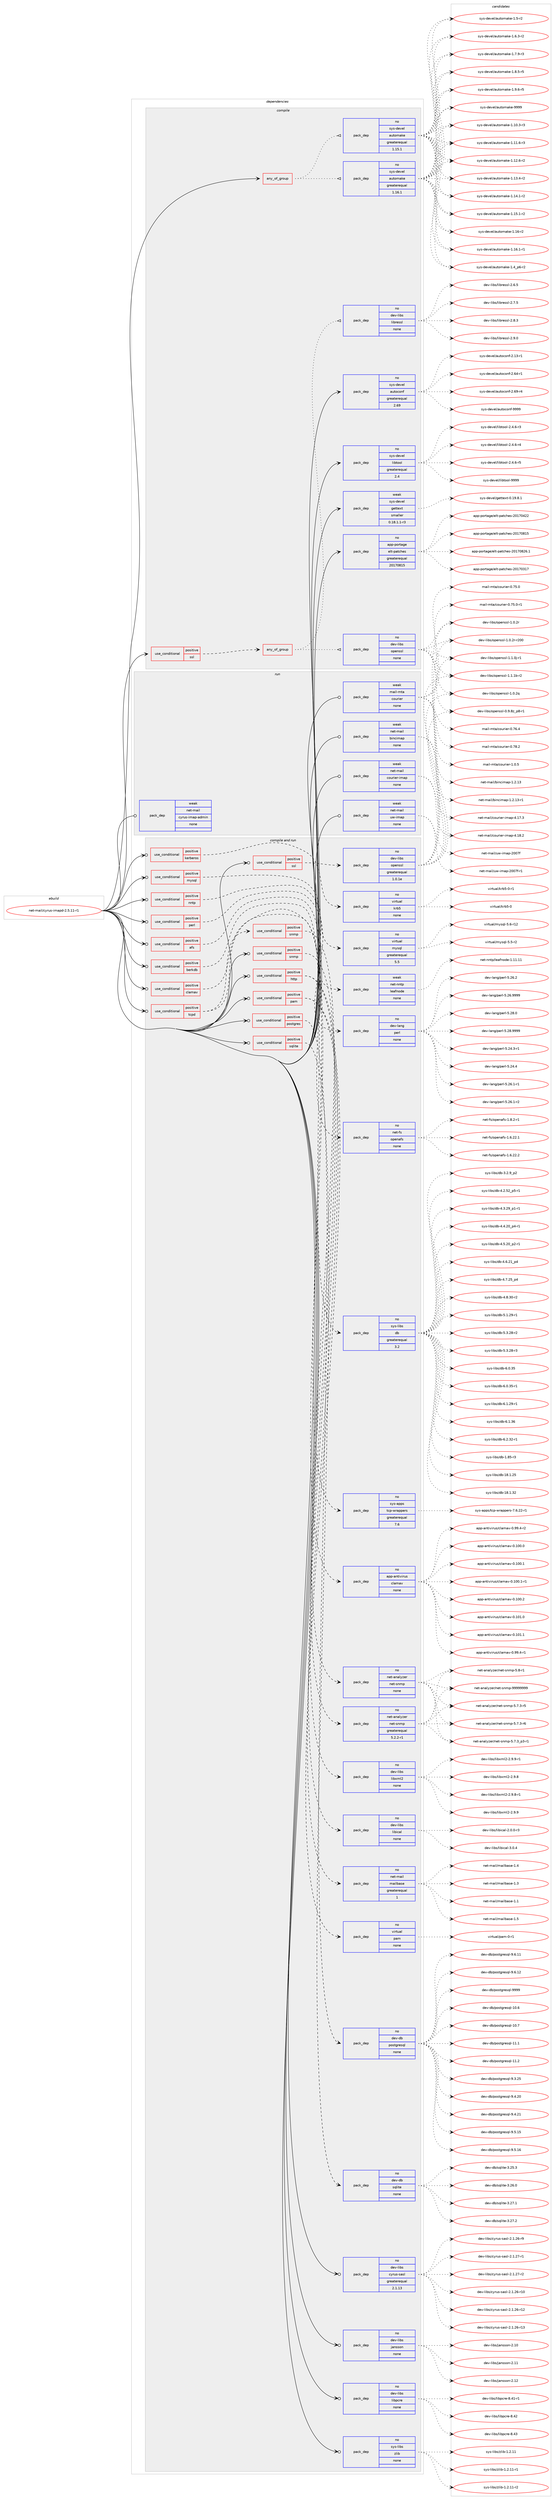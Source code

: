 digraph prolog {

# *************
# Graph options
# *************

newrank=true;
concentrate=true;
compound=true;
graph [rankdir=LR,fontname=Helvetica,fontsize=10,ranksep=1.5];#, ranksep=2.5, nodesep=0.2];
edge  [arrowhead=vee];
node  [fontname=Helvetica,fontsize=10];

# **********
# The ebuild
# **********

subgraph cluster_leftcol {
color=gray;
rank=same;
label=<<i>ebuild</i>>;
id [label="net-mail/cyrus-imapd-2.5.11-r1", color=red, width=4, href="../net-mail/cyrus-imapd-2.5.11-r1.svg"];
}

# ****************
# The dependencies
# ****************

subgraph cluster_midcol {
color=gray;
label=<<i>dependencies</i>>;
subgraph cluster_compile {
fillcolor="#eeeeee";
style=filled;
label=<<i>compile</i>>;
subgraph any26242 {
dependency1663073 [label=<<TABLE BORDER="0" CELLBORDER="1" CELLSPACING="0" CELLPADDING="4"><TR><TD CELLPADDING="10">any_of_group</TD></TR></TABLE>>, shape=none, color=red];subgraph pack1188985 {
dependency1663074 [label=<<TABLE BORDER="0" CELLBORDER="1" CELLSPACING="0" CELLPADDING="4" WIDTH="220"><TR><TD ROWSPAN="6" CELLPADDING="30">pack_dep</TD></TR><TR><TD WIDTH="110">no</TD></TR><TR><TD>sys-devel</TD></TR><TR><TD>automake</TD></TR><TR><TD>greaterequal</TD></TR><TR><TD>1.16.1</TD></TR></TABLE>>, shape=none, color=blue];
}
dependency1663073:e -> dependency1663074:w [weight=20,style="dotted",arrowhead="oinv"];
subgraph pack1188986 {
dependency1663075 [label=<<TABLE BORDER="0" CELLBORDER="1" CELLSPACING="0" CELLPADDING="4" WIDTH="220"><TR><TD ROWSPAN="6" CELLPADDING="30">pack_dep</TD></TR><TR><TD WIDTH="110">no</TD></TR><TR><TD>sys-devel</TD></TR><TR><TD>automake</TD></TR><TR><TD>greaterequal</TD></TR><TR><TD>1.15.1</TD></TR></TABLE>>, shape=none, color=blue];
}
dependency1663073:e -> dependency1663075:w [weight=20,style="dotted",arrowhead="oinv"];
}
id:e -> dependency1663073:w [weight=20,style="solid",arrowhead="vee"];
subgraph cond447058 {
dependency1663076 [label=<<TABLE BORDER="0" CELLBORDER="1" CELLSPACING="0" CELLPADDING="4"><TR><TD ROWSPAN="3" CELLPADDING="10">use_conditional</TD></TR><TR><TD>positive</TD></TR><TR><TD>ssl</TD></TR></TABLE>>, shape=none, color=red];
subgraph any26243 {
dependency1663077 [label=<<TABLE BORDER="0" CELLBORDER="1" CELLSPACING="0" CELLPADDING="4"><TR><TD CELLPADDING="10">any_of_group</TD></TR></TABLE>>, shape=none, color=red];subgraph pack1188987 {
dependency1663078 [label=<<TABLE BORDER="0" CELLBORDER="1" CELLSPACING="0" CELLPADDING="4" WIDTH="220"><TR><TD ROWSPAN="6" CELLPADDING="30">pack_dep</TD></TR><TR><TD WIDTH="110">no</TD></TR><TR><TD>dev-libs</TD></TR><TR><TD>openssl</TD></TR><TR><TD>none</TD></TR><TR><TD></TD></TR></TABLE>>, shape=none, color=blue];
}
dependency1663077:e -> dependency1663078:w [weight=20,style="dotted",arrowhead="oinv"];
subgraph pack1188988 {
dependency1663079 [label=<<TABLE BORDER="0" CELLBORDER="1" CELLSPACING="0" CELLPADDING="4" WIDTH="220"><TR><TD ROWSPAN="6" CELLPADDING="30">pack_dep</TD></TR><TR><TD WIDTH="110">no</TD></TR><TR><TD>dev-libs</TD></TR><TR><TD>libressl</TD></TR><TR><TD>none</TD></TR><TR><TD></TD></TR></TABLE>>, shape=none, color=blue];
}
dependency1663077:e -> dependency1663079:w [weight=20,style="dotted",arrowhead="oinv"];
}
dependency1663076:e -> dependency1663077:w [weight=20,style="dashed",arrowhead="vee"];
}
id:e -> dependency1663076:w [weight=20,style="solid",arrowhead="vee"];
subgraph pack1188989 {
dependency1663080 [label=<<TABLE BORDER="0" CELLBORDER="1" CELLSPACING="0" CELLPADDING="4" WIDTH="220"><TR><TD ROWSPAN="6" CELLPADDING="30">pack_dep</TD></TR><TR><TD WIDTH="110">no</TD></TR><TR><TD>app-portage</TD></TR><TR><TD>elt-patches</TD></TR><TR><TD>greaterequal</TD></TR><TR><TD>20170815</TD></TR></TABLE>>, shape=none, color=blue];
}
id:e -> dependency1663080:w [weight=20,style="solid",arrowhead="vee"];
subgraph pack1188990 {
dependency1663081 [label=<<TABLE BORDER="0" CELLBORDER="1" CELLSPACING="0" CELLPADDING="4" WIDTH="220"><TR><TD ROWSPAN="6" CELLPADDING="30">pack_dep</TD></TR><TR><TD WIDTH="110">no</TD></TR><TR><TD>sys-devel</TD></TR><TR><TD>autoconf</TD></TR><TR><TD>greaterequal</TD></TR><TR><TD>2.69</TD></TR></TABLE>>, shape=none, color=blue];
}
id:e -> dependency1663081:w [weight=20,style="solid",arrowhead="vee"];
subgraph pack1188991 {
dependency1663082 [label=<<TABLE BORDER="0" CELLBORDER="1" CELLSPACING="0" CELLPADDING="4" WIDTH="220"><TR><TD ROWSPAN="6" CELLPADDING="30">pack_dep</TD></TR><TR><TD WIDTH="110">no</TD></TR><TR><TD>sys-devel</TD></TR><TR><TD>libtool</TD></TR><TR><TD>greaterequal</TD></TR><TR><TD>2.4</TD></TR></TABLE>>, shape=none, color=blue];
}
id:e -> dependency1663082:w [weight=20,style="solid",arrowhead="vee"];
subgraph pack1188992 {
dependency1663083 [label=<<TABLE BORDER="0" CELLBORDER="1" CELLSPACING="0" CELLPADDING="4" WIDTH="220"><TR><TD ROWSPAN="6" CELLPADDING="30">pack_dep</TD></TR><TR><TD WIDTH="110">weak</TD></TR><TR><TD>sys-devel</TD></TR><TR><TD>gettext</TD></TR><TR><TD>smaller</TD></TR><TR><TD>0.18.1.1-r3</TD></TR></TABLE>>, shape=none, color=blue];
}
id:e -> dependency1663083:w [weight=20,style="solid",arrowhead="vee"];
}
subgraph cluster_compileandrun {
fillcolor="#eeeeee";
style=filled;
label=<<i>compile and run</i>>;
subgraph cond447059 {
dependency1663084 [label=<<TABLE BORDER="0" CELLBORDER="1" CELLSPACING="0" CELLPADDING="4"><TR><TD ROWSPAN="3" CELLPADDING="10">use_conditional</TD></TR><TR><TD>positive</TD></TR><TR><TD>afs</TD></TR></TABLE>>, shape=none, color=red];
subgraph pack1188993 {
dependency1663085 [label=<<TABLE BORDER="0" CELLBORDER="1" CELLSPACING="0" CELLPADDING="4" WIDTH="220"><TR><TD ROWSPAN="6" CELLPADDING="30">pack_dep</TD></TR><TR><TD WIDTH="110">no</TD></TR><TR><TD>net-fs</TD></TR><TR><TD>openafs</TD></TR><TR><TD>none</TD></TR><TR><TD></TD></TR></TABLE>>, shape=none, color=blue];
}
dependency1663084:e -> dependency1663085:w [weight=20,style="dashed",arrowhead="vee"];
}
id:e -> dependency1663084:w [weight=20,style="solid",arrowhead="odotvee"];
subgraph cond447060 {
dependency1663086 [label=<<TABLE BORDER="0" CELLBORDER="1" CELLSPACING="0" CELLPADDING="4"><TR><TD ROWSPAN="3" CELLPADDING="10">use_conditional</TD></TR><TR><TD>positive</TD></TR><TR><TD>berkdb</TD></TR></TABLE>>, shape=none, color=red];
subgraph pack1188994 {
dependency1663087 [label=<<TABLE BORDER="0" CELLBORDER="1" CELLSPACING="0" CELLPADDING="4" WIDTH="220"><TR><TD ROWSPAN="6" CELLPADDING="30">pack_dep</TD></TR><TR><TD WIDTH="110">no</TD></TR><TR><TD>sys-libs</TD></TR><TR><TD>db</TD></TR><TR><TD>greaterequal</TD></TR><TR><TD>3.2</TD></TR></TABLE>>, shape=none, color=blue];
}
dependency1663086:e -> dependency1663087:w [weight=20,style="dashed",arrowhead="vee"];
}
id:e -> dependency1663086:w [weight=20,style="solid",arrowhead="odotvee"];
subgraph cond447061 {
dependency1663088 [label=<<TABLE BORDER="0" CELLBORDER="1" CELLSPACING="0" CELLPADDING="4"><TR><TD ROWSPAN="3" CELLPADDING="10">use_conditional</TD></TR><TR><TD>positive</TD></TR><TR><TD>clamav</TD></TR></TABLE>>, shape=none, color=red];
subgraph pack1188995 {
dependency1663089 [label=<<TABLE BORDER="0" CELLBORDER="1" CELLSPACING="0" CELLPADDING="4" WIDTH="220"><TR><TD ROWSPAN="6" CELLPADDING="30">pack_dep</TD></TR><TR><TD WIDTH="110">no</TD></TR><TR><TD>app-antivirus</TD></TR><TR><TD>clamav</TD></TR><TR><TD>none</TD></TR><TR><TD></TD></TR></TABLE>>, shape=none, color=blue];
}
dependency1663088:e -> dependency1663089:w [weight=20,style="dashed",arrowhead="vee"];
}
id:e -> dependency1663088:w [weight=20,style="solid",arrowhead="odotvee"];
subgraph cond447062 {
dependency1663090 [label=<<TABLE BORDER="0" CELLBORDER="1" CELLSPACING="0" CELLPADDING="4"><TR><TD ROWSPAN="3" CELLPADDING="10">use_conditional</TD></TR><TR><TD>positive</TD></TR><TR><TD>http</TD></TR></TABLE>>, shape=none, color=red];
subgraph pack1188996 {
dependency1663091 [label=<<TABLE BORDER="0" CELLBORDER="1" CELLSPACING="0" CELLPADDING="4" WIDTH="220"><TR><TD ROWSPAN="6" CELLPADDING="30">pack_dep</TD></TR><TR><TD WIDTH="110">no</TD></TR><TR><TD>dev-libs</TD></TR><TR><TD>libxml2</TD></TR><TR><TD>none</TD></TR><TR><TD></TD></TR></TABLE>>, shape=none, color=blue];
}
dependency1663090:e -> dependency1663091:w [weight=20,style="dashed",arrowhead="vee"];
subgraph pack1188997 {
dependency1663092 [label=<<TABLE BORDER="0" CELLBORDER="1" CELLSPACING="0" CELLPADDING="4" WIDTH="220"><TR><TD ROWSPAN="6" CELLPADDING="30">pack_dep</TD></TR><TR><TD WIDTH="110">no</TD></TR><TR><TD>dev-libs</TD></TR><TR><TD>libical</TD></TR><TR><TD>none</TD></TR><TR><TD></TD></TR></TABLE>>, shape=none, color=blue];
}
dependency1663090:e -> dependency1663092:w [weight=20,style="dashed",arrowhead="vee"];
}
id:e -> dependency1663090:w [weight=20,style="solid",arrowhead="odotvee"];
subgraph cond447063 {
dependency1663093 [label=<<TABLE BORDER="0" CELLBORDER="1" CELLSPACING="0" CELLPADDING="4"><TR><TD ROWSPAN="3" CELLPADDING="10">use_conditional</TD></TR><TR><TD>positive</TD></TR><TR><TD>kerberos</TD></TR></TABLE>>, shape=none, color=red];
subgraph pack1188998 {
dependency1663094 [label=<<TABLE BORDER="0" CELLBORDER="1" CELLSPACING="0" CELLPADDING="4" WIDTH="220"><TR><TD ROWSPAN="6" CELLPADDING="30">pack_dep</TD></TR><TR><TD WIDTH="110">no</TD></TR><TR><TD>virtual</TD></TR><TR><TD>krb5</TD></TR><TR><TD>none</TD></TR><TR><TD></TD></TR></TABLE>>, shape=none, color=blue];
}
dependency1663093:e -> dependency1663094:w [weight=20,style="dashed",arrowhead="vee"];
}
id:e -> dependency1663093:w [weight=20,style="solid",arrowhead="odotvee"];
subgraph cond447064 {
dependency1663095 [label=<<TABLE BORDER="0" CELLBORDER="1" CELLSPACING="0" CELLPADDING="4"><TR><TD ROWSPAN="3" CELLPADDING="10">use_conditional</TD></TR><TR><TD>positive</TD></TR><TR><TD>mysql</TD></TR></TABLE>>, shape=none, color=red];
subgraph pack1188999 {
dependency1663096 [label=<<TABLE BORDER="0" CELLBORDER="1" CELLSPACING="0" CELLPADDING="4" WIDTH="220"><TR><TD ROWSPAN="6" CELLPADDING="30">pack_dep</TD></TR><TR><TD WIDTH="110">no</TD></TR><TR><TD>virtual</TD></TR><TR><TD>mysql</TD></TR><TR><TD>greaterequal</TD></TR><TR><TD>5.5</TD></TR></TABLE>>, shape=none, color=blue];
}
dependency1663095:e -> dependency1663096:w [weight=20,style="dashed",arrowhead="vee"];
}
id:e -> dependency1663095:w [weight=20,style="solid",arrowhead="odotvee"];
subgraph cond447065 {
dependency1663097 [label=<<TABLE BORDER="0" CELLBORDER="1" CELLSPACING="0" CELLPADDING="4"><TR><TD ROWSPAN="3" CELLPADDING="10">use_conditional</TD></TR><TR><TD>positive</TD></TR><TR><TD>nntp</TD></TR></TABLE>>, shape=none, color=red];
subgraph pack1189000 {
dependency1663098 [label=<<TABLE BORDER="0" CELLBORDER="1" CELLSPACING="0" CELLPADDING="4" WIDTH="220"><TR><TD ROWSPAN="6" CELLPADDING="30">pack_dep</TD></TR><TR><TD WIDTH="110">weak</TD></TR><TR><TD>net-nntp</TD></TR><TR><TD>leafnode</TD></TR><TR><TD>none</TD></TR><TR><TD></TD></TR></TABLE>>, shape=none, color=blue];
}
dependency1663097:e -> dependency1663098:w [weight=20,style="dashed",arrowhead="vee"];
}
id:e -> dependency1663097:w [weight=20,style="solid",arrowhead="odotvee"];
subgraph cond447066 {
dependency1663099 [label=<<TABLE BORDER="0" CELLBORDER="1" CELLSPACING="0" CELLPADDING="4"><TR><TD ROWSPAN="3" CELLPADDING="10">use_conditional</TD></TR><TR><TD>positive</TD></TR><TR><TD>pam</TD></TR></TABLE>>, shape=none, color=red];
subgraph pack1189001 {
dependency1663100 [label=<<TABLE BORDER="0" CELLBORDER="1" CELLSPACING="0" CELLPADDING="4" WIDTH="220"><TR><TD ROWSPAN="6" CELLPADDING="30">pack_dep</TD></TR><TR><TD WIDTH="110">no</TD></TR><TR><TD>virtual</TD></TR><TR><TD>pam</TD></TR><TR><TD>none</TD></TR><TR><TD></TD></TR></TABLE>>, shape=none, color=blue];
}
dependency1663099:e -> dependency1663100:w [weight=20,style="dashed",arrowhead="vee"];
subgraph pack1189002 {
dependency1663101 [label=<<TABLE BORDER="0" CELLBORDER="1" CELLSPACING="0" CELLPADDING="4" WIDTH="220"><TR><TD ROWSPAN="6" CELLPADDING="30">pack_dep</TD></TR><TR><TD WIDTH="110">no</TD></TR><TR><TD>net-mail</TD></TR><TR><TD>mailbase</TD></TR><TR><TD>greaterequal</TD></TR><TR><TD>1</TD></TR></TABLE>>, shape=none, color=blue];
}
dependency1663099:e -> dependency1663101:w [weight=20,style="dashed",arrowhead="vee"];
}
id:e -> dependency1663099:w [weight=20,style="solid",arrowhead="odotvee"];
subgraph cond447067 {
dependency1663102 [label=<<TABLE BORDER="0" CELLBORDER="1" CELLSPACING="0" CELLPADDING="4"><TR><TD ROWSPAN="3" CELLPADDING="10">use_conditional</TD></TR><TR><TD>positive</TD></TR><TR><TD>perl</TD></TR></TABLE>>, shape=none, color=red];
subgraph pack1189003 {
dependency1663103 [label=<<TABLE BORDER="0" CELLBORDER="1" CELLSPACING="0" CELLPADDING="4" WIDTH="220"><TR><TD ROWSPAN="6" CELLPADDING="30">pack_dep</TD></TR><TR><TD WIDTH="110">no</TD></TR><TR><TD>dev-lang</TD></TR><TR><TD>perl</TD></TR><TR><TD>none</TD></TR><TR><TD></TD></TR></TABLE>>, shape=none, color=blue];
}
dependency1663102:e -> dependency1663103:w [weight=20,style="dashed",arrowhead="vee"];
}
id:e -> dependency1663102:w [weight=20,style="solid",arrowhead="odotvee"];
subgraph cond447068 {
dependency1663104 [label=<<TABLE BORDER="0" CELLBORDER="1" CELLSPACING="0" CELLPADDING="4"><TR><TD ROWSPAN="3" CELLPADDING="10">use_conditional</TD></TR><TR><TD>positive</TD></TR><TR><TD>postgres</TD></TR></TABLE>>, shape=none, color=red];
subgraph pack1189004 {
dependency1663105 [label=<<TABLE BORDER="0" CELLBORDER="1" CELLSPACING="0" CELLPADDING="4" WIDTH="220"><TR><TD ROWSPAN="6" CELLPADDING="30">pack_dep</TD></TR><TR><TD WIDTH="110">no</TD></TR><TR><TD>dev-db</TD></TR><TR><TD>postgresql</TD></TR><TR><TD>none</TD></TR><TR><TD></TD></TR></TABLE>>, shape=none, color=blue];
}
dependency1663104:e -> dependency1663105:w [weight=20,style="dashed",arrowhead="vee"];
}
id:e -> dependency1663104:w [weight=20,style="solid",arrowhead="odotvee"];
subgraph cond447069 {
dependency1663106 [label=<<TABLE BORDER="0" CELLBORDER="1" CELLSPACING="0" CELLPADDING="4"><TR><TD ROWSPAN="3" CELLPADDING="10">use_conditional</TD></TR><TR><TD>positive</TD></TR><TR><TD>snmp</TD></TR></TABLE>>, shape=none, color=red];
subgraph pack1189005 {
dependency1663107 [label=<<TABLE BORDER="0" CELLBORDER="1" CELLSPACING="0" CELLPADDING="4" WIDTH="220"><TR><TD ROWSPAN="6" CELLPADDING="30">pack_dep</TD></TR><TR><TD WIDTH="110">no</TD></TR><TR><TD>net-analyzer</TD></TR><TR><TD>net-snmp</TD></TR><TR><TD>greaterequal</TD></TR><TR><TD>5.2.2-r1</TD></TR></TABLE>>, shape=none, color=blue];
}
dependency1663106:e -> dependency1663107:w [weight=20,style="dashed",arrowhead="vee"];
}
id:e -> dependency1663106:w [weight=20,style="solid",arrowhead="odotvee"];
subgraph cond447070 {
dependency1663108 [label=<<TABLE BORDER="0" CELLBORDER="1" CELLSPACING="0" CELLPADDING="4"><TR><TD ROWSPAN="3" CELLPADDING="10">use_conditional</TD></TR><TR><TD>positive</TD></TR><TR><TD>sqlite</TD></TR></TABLE>>, shape=none, color=red];
subgraph pack1189006 {
dependency1663109 [label=<<TABLE BORDER="0" CELLBORDER="1" CELLSPACING="0" CELLPADDING="4" WIDTH="220"><TR><TD ROWSPAN="6" CELLPADDING="30">pack_dep</TD></TR><TR><TD WIDTH="110">no</TD></TR><TR><TD>dev-db</TD></TR><TR><TD>sqlite</TD></TR><TR><TD>none</TD></TR><TR><TD></TD></TR></TABLE>>, shape=none, color=blue];
}
dependency1663108:e -> dependency1663109:w [weight=20,style="dashed",arrowhead="vee"];
}
id:e -> dependency1663108:w [weight=20,style="solid",arrowhead="odotvee"];
subgraph cond447071 {
dependency1663110 [label=<<TABLE BORDER="0" CELLBORDER="1" CELLSPACING="0" CELLPADDING="4"><TR><TD ROWSPAN="3" CELLPADDING="10">use_conditional</TD></TR><TR><TD>positive</TD></TR><TR><TD>ssl</TD></TR></TABLE>>, shape=none, color=red];
subgraph pack1189007 {
dependency1663111 [label=<<TABLE BORDER="0" CELLBORDER="1" CELLSPACING="0" CELLPADDING="4" WIDTH="220"><TR><TD ROWSPAN="6" CELLPADDING="30">pack_dep</TD></TR><TR><TD WIDTH="110">no</TD></TR><TR><TD>dev-libs</TD></TR><TR><TD>openssl</TD></TR><TR><TD>greaterequal</TD></TR><TR><TD>1.0.1e</TD></TR></TABLE>>, shape=none, color=blue];
}
dependency1663110:e -> dependency1663111:w [weight=20,style="dashed",arrowhead="vee"];
}
id:e -> dependency1663110:w [weight=20,style="solid",arrowhead="odotvee"];
subgraph cond447072 {
dependency1663112 [label=<<TABLE BORDER="0" CELLBORDER="1" CELLSPACING="0" CELLPADDING="4"><TR><TD ROWSPAN="3" CELLPADDING="10">use_conditional</TD></TR><TR><TD>positive</TD></TR><TR><TD>tcpd</TD></TR></TABLE>>, shape=none, color=red];
subgraph pack1189008 {
dependency1663113 [label=<<TABLE BORDER="0" CELLBORDER="1" CELLSPACING="0" CELLPADDING="4" WIDTH="220"><TR><TD ROWSPAN="6" CELLPADDING="30">pack_dep</TD></TR><TR><TD WIDTH="110">no</TD></TR><TR><TD>sys-apps</TD></TR><TR><TD>tcp-wrappers</TD></TR><TR><TD>greaterequal</TD></TR><TR><TD>7.6</TD></TR></TABLE>>, shape=none, color=blue];
}
dependency1663112:e -> dependency1663113:w [weight=20,style="dashed",arrowhead="vee"];
subgraph cond447073 {
dependency1663114 [label=<<TABLE BORDER="0" CELLBORDER="1" CELLSPACING="0" CELLPADDING="4"><TR><TD ROWSPAN="3" CELLPADDING="10">use_conditional</TD></TR><TR><TD>positive</TD></TR><TR><TD>snmp</TD></TR></TABLE>>, shape=none, color=red];
subgraph pack1189009 {
dependency1663115 [label=<<TABLE BORDER="0" CELLBORDER="1" CELLSPACING="0" CELLPADDING="4" WIDTH="220"><TR><TD ROWSPAN="6" CELLPADDING="30">pack_dep</TD></TR><TR><TD WIDTH="110">no</TD></TR><TR><TD>net-analyzer</TD></TR><TR><TD>net-snmp</TD></TR><TR><TD>none</TD></TR><TR><TD></TD></TR></TABLE>>, shape=none, color=blue];
}
dependency1663114:e -> dependency1663115:w [weight=20,style="dashed",arrowhead="vee"];
}
dependency1663112:e -> dependency1663114:w [weight=20,style="dashed",arrowhead="vee"];
}
id:e -> dependency1663112:w [weight=20,style="solid",arrowhead="odotvee"];
subgraph pack1189010 {
dependency1663116 [label=<<TABLE BORDER="0" CELLBORDER="1" CELLSPACING="0" CELLPADDING="4" WIDTH="220"><TR><TD ROWSPAN="6" CELLPADDING="30">pack_dep</TD></TR><TR><TD WIDTH="110">no</TD></TR><TR><TD>dev-libs</TD></TR><TR><TD>cyrus-sasl</TD></TR><TR><TD>greaterequal</TD></TR><TR><TD>2.1.13</TD></TR></TABLE>>, shape=none, color=blue];
}
id:e -> dependency1663116:w [weight=20,style="solid",arrowhead="odotvee"];
subgraph pack1189011 {
dependency1663117 [label=<<TABLE BORDER="0" CELLBORDER="1" CELLSPACING="0" CELLPADDING="4" WIDTH="220"><TR><TD ROWSPAN="6" CELLPADDING="30">pack_dep</TD></TR><TR><TD WIDTH="110">no</TD></TR><TR><TD>dev-libs</TD></TR><TR><TD>jansson</TD></TR><TR><TD>none</TD></TR><TR><TD></TD></TR></TABLE>>, shape=none, color=blue];
}
id:e -> dependency1663117:w [weight=20,style="solid",arrowhead="odotvee"];
subgraph pack1189012 {
dependency1663118 [label=<<TABLE BORDER="0" CELLBORDER="1" CELLSPACING="0" CELLPADDING="4" WIDTH="220"><TR><TD ROWSPAN="6" CELLPADDING="30">pack_dep</TD></TR><TR><TD WIDTH="110">no</TD></TR><TR><TD>dev-libs</TD></TR><TR><TD>libpcre</TD></TR><TR><TD>none</TD></TR><TR><TD></TD></TR></TABLE>>, shape=none, color=blue];
}
id:e -> dependency1663118:w [weight=20,style="solid",arrowhead="odotvee"];
subgraph pack1189013 {
dependency1663119 [label=<<TABLE BORDER="0" CELLBORDER="1" CELLSPACING="0" CELLPADDING="4" WIDTH="220"><TR><TD ROWSPAN="6" CELLPADDING="30">pack_dep</TD></TR><TR><TD WIDTH="110">no</TD></TR><TR><TD>sys-libs</TD></TR><TR><TD>zlib</TD></TR><TR><TD>none</TD></TR><TR><TD></TD></TR></TABLE>>, shape=none, color=blue];
}
id:e -> dependency1663119:w [weight=20,style="solid",arrowhead="odotvee"];
}
subgraph cluster_run {
fillcolor="#eeeeee";
style=filled;
label=<<i>run</i>>;
subgraph pack1189014 {
dependency1663120 [label=<<TABLE BORDER="0" CELLBORDER="1" CELLSPACING="0" CELLPADDING="4" WIDTH="220"><TR><TD ROWSPAN="6" CELLPADDING="30">pack_dep</TD></TR><TR><TD WIDTH="110">weak</TD></TR><TR><TD>mail-mta</TD></TR><TR><TD>courier</TD></TR><TR><TD>none</TD></TR><TR><TD></TD></TR></TABLE>>, shape=none, color=blue];
}
id:e -> dependency1663120:w [weight=20,style="solid",arrowhead="odot"];
subgraph pack1189015 {
dependency1663121 [label=<<TABLE BORDER="0" CELLBORDER="1" CELLSPACING="0" CELLPADDING="4" WIDTH="220"><TR><TD ROWSPAN="6" CELLPADDING="30">pack_dep</TD></TR><TR><TD WIDTH="110">weak</TD></TR><TR><TD>net-mail</TD></TR><TR><TD>bincimap</TD></TR><TR><TD>none</TD></TR><TR><TD></TD></TR></TABLE>>, shape=none, color=blue];
}
id:e -> dependency1663121:w [weight=20,style="solid",arrowhead="odot"];
subgraph pack1189016 {
dependency1663122 [label=<<TABLE BORDER="0" CELLBORDER="1" CELLSPACING="0" CELLPADDING="4" WIDTH="220"><TR><TD ROWSPAN="6" CELLPADDING="30">pack_dep</TD></TR><TR><TD WIDTH="110">weak</TD></TR><TR><TD>net-mail</TD></TR><TR><TD>courier-imap</TD></TR><TR><TD>none</TD></TR><TR><TD></TD></TR></TABLE>>, shape=none, color=blue];
}
id:e -> dependency1663122:w [weight=20,style="solid",arrowhead="odot"];
subgraph pack1189017 {
dependency1663123 [label=<<TABLE BORDER="0" CELLBORDER="1" CELLSPACING="0" CELLPADDING="4" WIDTH="220"><TR><TD ROWSPAN="6" CELLPADDING="30">pack_dep</TD></TR><TR><TD WIDTH="110">weak</TD></TR><TR><TD>net-mail</TD></TR><TR><TD>cyrus-imap-admin</TD></TR><TR><TD>none</TD></TR><TR><TD></TD></TR></TABLE>>, shape=none, color=blue];
}
id:e -> dependency1663123:w [weight=20,style="solid",arrowhead="odot"];
subgraph pack1189018 {
dependency1663124 [label=<<TABLE BORDER="0" CELLBORDER="1" CELLSPACING="0" CELLPADDING="4" WIDTH="220"><TR><TD ROWSPAN="6" CELLPADDING="30">pack_dep</TD></TR><TR><TD WIDTH="110">weak</TD></TR><TR><TD>net-mail</TD></TR><TR><TD>uw-imap</TD></TR><TR><TD>none</TD></TR><TR><TD></TD></TR></TABLE>>, shape=none, color=blue];
}
id:e -> dependency1663124:w [weight=20,style="solid",arrowhead="odot"];
}
}

# **************
# The candidates
# **************

subgraph cluster_choices {
rank=same;
color=gray;
label=<<i>candidates</i>>;

subgraph choice1188985 {
color=black;
nodesep=1;
choice11512111545100101118101108479711711611110997107101454946494846514511451 [label="sys-devel/automake-1.10.3-r3", color=red, width=4,href="../sys-devel/automake-1.10.3-r3.svg"];
choice11512111545100101118101108479711711611110997107101454946494946544511451 [label="sys-devel/automake-1.11.6-r3", color=red, width=4,href="../sys-devel/automake-1.11.6-r3.svg"];
choice11512111545100101118101108479711711611110997107101454946495046544511450 [label="sys-devel/automake-1.12.6-r2", color=red, width=4,href="../sys-devel/automake-1.12.6-r2.svg"];
choice11512111545100101118101108479711711611110997107101454946495146524511450 [label="sys-devel/automake-1.13.4-r2", color=red, width=4,href="../sys-devel/automake-1.13.4-r2.svg"];
choice11512111545100101118101108479711711611110997107101454946495246494511450 [label="sys-devel/automake-1.14.1-r2", color=red, width=4,href="../sys-devel/automake-1.14.1-r2.svg"];
choice11512111545100101118101108479711711611110997107101454946495346494511450 [label="sys-devel/automake-1.15.1-r2", color=red, width=4,href="../sys-devel/automake-1.15.1-r2.svg"];
choice1151211154510010111810110847971171161111099710710145494649544511450 [label="sys-devel/automake-1.16-r2", color=red, width=4,href="../sys-devel/automake-1.16-r2.svg"];
choice11512111545100101118101108479711711611110997107101454946495446494511449 [label="sys-devel/automake-1.16.1-r1", color=red, width=4,href="../sys-devel/automake-1.16.1-r1.svg"];
choice115121115451001011181011084797117116111109971071014549465295112544511450 [label="sys-devel/automake-1.4_p6-r2", color=red, width=4,href="../sys-devel/automake-1.4_p6-r2.svg"];
choice11512111545100101118101108479711711611110997107101454946534511450 [label="sys-devel/automake-1.5-r2", color=red, width=4,href="../sys-devel/automake-1.5-r2.svg"];
choice115121115451001011181011084797117116111109971071014549465446514511450 [label="sys-devel/automake-1.6.3-r2", color=red, width=4,href="../sys-devel/automake-1.6.3-r2.svg"];
choice115121115451001011181011084797117116111109971071014549465546574511451 [label="sys-devel/automake-1.7.9-r3", color=red, width=4,href="../sys-devel/automake-1.7.9-r3.svg"];
choice115121115451001011181011084797117116111109971071014549465646534511453 [label="sys-devel/automake-1.8.5-r5", color=red, width=4,href="../sys-devel/automake-1.8.5-r5.svg"];
choice115121115451001011181011084797117116111109971071014549465746544511453 [label="sys-devel/automake-1.9.6-r5", color=red, width=4,href="../sys-devel/automake-1.9.6-r5.svg"];
choice115121115451001011181011084797117116111109971071014557575757 [label="sys-devel/automake-9999", color=red, width=4,href="../sys-devel/automake-9999.svg"];
dependency1663074:e -> choice11512111545100101118101108479711711611110997107101454946494846514511451:w [style=dotted,weight="100"];
dependency1663074:e -> choice11512111545100101118101108479711711611110997107101454946494946544511451:w [style=dotted,weight="100"];
dependency1663074:e -> choice11512111545100101118101108479711711611110997107101454946495046544511450:w [style=dotted,weight="100"];
dependency1663074:e -> choice11512111545100101118101108479711711611110997107101454946495146524511450:w [style=dotted,weight="100"];
dependency1663074:e -> choice11512111545100101118101108479711711611110997107101454946495246494511450:w [style=dotted,weight="100"];
dependency1663074:e -> choice11512111545100101118101108479711711611110997107101454946495346494511450:w [style=dotted,weight="100"];
dependency1663074:e -> choice1151211154510010111810110847971171161111099710710145494649544511450:w [style=dotted,weight="100"];
dependency1663074:e -> choice11512111545100101118101108479711711611110997107101454946495446494511449:w [style=dotted,weight="100"];
dependency1663074:e -> choice115121115451001011181011084797117116111109971071014549465295112544511450:w [style=dotted,weight="100"];
dependency1663074:e -> choice11512111545100101118101108479711711611110997107101454946534511450:w [style=dotted,weight="100"];
dependency1663074:e -> choice115121115451001011181011084797117116111109971071014549465446514511450:w [style=dotted,weight="100"];
dependency1663074:e -> choice115121115451001011181011084797117116111109971071014549465546574511451:w [style=dotted,weight="100"];
dependency1663074:e -> choice115121115451001011181011084797117116111109971071014549465646534511453:w [style=dotted,weight="100"];
dependency1663074:e -> choice115121115451001011181011084797117116111109971071014549465746544511453:w [style=dotted,weight="100"];
dependency1663074:e -> choice115121115451001011181011084797117116111109971071014557575757:w [style=dotted,weight="100"];
}
subgraph choice1188986 {
color=black;
nodesep=1;
choice11512111545100101118101108479711711611110997107101454946494846514511451 [label="sys-devel/automake-1.10.3-r3", color=red, width=4,href="../sys-devel/automake-1.10.3-r3.svg"];
choice11512111545100101118101108479711711611110997107101454946494946544511451 [label="sys-devel/automake-1.11.6-r3", color=red, width=4,href="../sys-devel/automake-1.11.6-r3.svg"];
choice11512111545100101118101108479711711611110997107101454946495046544511450 [label="sys-devel/automake-1.12.6-r2", color=red, width=4,href="../sys-devel/automake-1.12.6-r2.svg"];
choice11512111545100101118101108479711711611110997107101454946495146524511450 [label="sys-devel/automake-1.13.4-r2", color=red, width=4,href="../sys-devel/automake-1.13.4-r2.svg"];
choice11512111545100101118101108479711711611110997107101454946495246494511450 [label="sys-devel/automake-1.14.1-r2", color=red, width=4,href="../sys-devel/automake-1.14.1-r2.svg"];
choice11512111545100101118101108479711711611110997107101454946495346494511450 [label="sys-devel/automake-1.15.1-r2", color=red, width=4,href="../sys-devel/automake-1.15.1-r2.svg"];
choice1151211154510010111810110847971171161111099710710145494649544511450 [label="sys-devel/automake-1.16-r2", color=red, width=4,href="../sys-devel/automake-1.16-r2.svg"];
choice11512111545100101118101108479711711611110997107101454946495446494511449 [label="sys-devel/automake-1.16.1-r1", color=red, width=4,href="../sys-devel/automake-1.16.1-r1.svg"];
choice115121115451001011181011084797117116111109971071014549465295112544511450 [label="sys-devel/automake-1.4_p6-r2", color=red, width=4,href="../sys-devel/automake-1.4_p6-r2.svg"];
choice11512111545100101118101108479711711611110997107101454946534511450 [label="sys-devel/automake-1.5-r2", color=red, width=4,href="../sys-devel/automake-1.5-r2.svg"];
choice115121115451001011181011084797117116111109971071014549465446514511450 [label="sys-devel/automake-1.6.3-r2", color=red, width=4,href="../sys-devel/automake-1.6.3-r2.svg"];
choice115121115451001011181011084797117116111109971071014549465546574511451 [label="sys-devel/automake-1.7.9-r3", color=red, width=4,href="../sys-devel/automake-1.7.9-r3.svg"];
choice115121115451001011181011084797117116111109971071014549465646534511453 [label="sys-devel/automake-1.8.5-r5", color=red, width=4,href="../sys-devel/automake-1.8.5-r5.svg"];
choice115121115451001011181011084797117116111109971071014549465746544511453 [label="sys-devel/automake-1.9.6-r5", color=red, width=4,href="../sys-devel/automake-1.9.6-r5.svg"];
choice115121115451001011181011084797117116111109971071014557575757 [label="sys-devel/automake-9999", color=red, width=4,href="../sys-devel/automake-9999.svg"];
dependency1663075:e -> choice11512111545100101118101108479711711611110997107101454946494846514511451:w [style=dotted,weight="100"];
dependency1663075:e -> choice11512111545100101118101108479711711611110997107101454946494946544511451:w [style=dotted,weight="100"];
dependency1663075:e -> choice11512111545100101118101108479711711611110997107101454946495046544511450:w [style=dotted,weight="100"];
dependency1663075:e -> choice11512111545100101118101108479711711611110997107101454946495146524511450:w [style=dotted,weight="100"];
dependency1663075:e -> choice11512111545100101118101108479711711611110997107101454946495246494511450:w [style=dotted,weight="100"];
dependency1663075:e -> choice11512111545100101118101108479711711611110997107101454946495346494511450:w [style=dotted,weight="100"];
dependency1663075:e -> choice1151211154510010111810110847971171161111099710710145494649544511450:w [style=dotted,weight="100"];
dependency1663075:e -> choice11512111545100101118101108479711711611110997107101454946495446494511449:w [style=dotted,weight="100"];
dependency1663075:e -> choice115121115451001011181011084797117116111109971071014549465295112544511450:w [style=dotted,weight="100"];
dependency1663075:e -> choice11512111545100101118101108479711711611110997107101454946534511450:w [style=dotted,weight="100"];
dependency1663075:e -> choice115121115451001011181011084797117116111109971071014549465446514511450:w [style=dotted,weight="100"];
dependency1663075:e -> choice115121115451001011181011084797117116111109971071014549465546574511451:w [style=dotted,weight="100"];
dependency1663075:e -> choice115121115451001011181011084797117116111109971071014549465646534511453:w [style=dotted,weight="100"];
dependency1663075:e -> choice115121115451001011181011084797117116111109971071014549465746544511453:w [style=dotted,weight="100"];
dependency1663075:e -> choice115121115451001011181011084797117116111109971071014557575757:w [style=dotted,weight="100"];
}
subgraph choice1188987 {
color=black;
nodesep=1;
choice10010111845108105981154711111210111011511510845484657465612295112564511449 [label="dev-libs/openssl-0.9.8z_p8-r1", color=red, width=4,href="../dev-libs/openssl-0.9.8z_p8-r1.svg"];
choice100101118451081059811547111112101110115115108454946484650113 [label="dev-libs/openssl-1.0.2q", color=red, width=4,href="../dev-libs/openssl-1.0.2q.svg"];
choice100101118451081059811547111112101110115115108454946484650114 [label="dev-libs/openssl-1.0.2r", color=red, width=4,href="../dev-libs/openssl-1.0.2r.svg"];
choice10010111845108105981154711111210111011511510845494648465011445114504848 [label="dev-libs/openssl-1.0.2r-r200", color=red, width=4,href="../dev-libs/openssl-1.0.2r-r200.svg"];
choice1001011184510810598115471111121011101151151084549464946481064511449 [label="dev-libs/openssl-1.1.0j-r1", color=red, width=4,href="../dev-libs/openssl-1.1.0j-r1.svg"];
choice100101118451081059811547111112101110115115108454946494649984511450 [label="dev-libs/openssl-1.1.1b-r2", color=red, width=4,href="../dev-libs/openssl-1.1.1b-r2.svg"];
dependency1663078:e -> choice10010111845108105981154711111210111011511510845484657465612295112564511449:w [style=dotted,weight="100"];
dependency1663078:e -> choice100101118451081059811547111112101110115115108454946484650113:w [style=dotted,weight="100"];
dependency1663078:e -> choice100101118451081059811547111112101110115115108454946484650114:w [style=dotted,weight="100"];
dependency1663078:e -> choice10010111845108105981154711111210111011511510845494648465011445114504848:w [style=dotted,weight="100"];
dependency1663078:e -> choice1001011184510810598115471111121011101151151084549464946481064511449:w [style=dotted,weight="100"];
dependency1663078:e -> choice100101118451081059811547111112101110115115108454946494649984511450:w [style=dotted,weight="100"];
}
subgraph choice1188988 {
color=black;
nodesep=1;
choice10010111845108105981154710810598114101115115108455046544653 [label="dev-libs/libressl-2.6.5", color=red, width=4,href="../dev-libs/libressl-2.6.5.svg"];
choice10010111845108105981154710810598114101115115108455046554653 [label="dev-libs/libressl-2.7.5", color=red, width=4,href="../dev-libs/libressl-2.7.5.svg"];
choice10010111845108105981154710810598114101115115108455046564651 [label="dev-libs/libressl-2.8.3", color=red, width=4,href="../dev-libs/libressl-2.8.3.svg"];
choice10010111845108105981154710810598114101115115108455046574648 [label="dev-libs/libressl-2.9.0", color=red, width=4,href="../dev-libs/libressl-2.9.0.svg"];
dependency1663079:e -> choice10010111845108105981154710810598114101115115108455046544653:w [style=dotted,weight="100"];
dependency1663079:e -> choice10010111845108105981154710810598114101115115108455046554653:w [style=dotted,weight="100"];
dependency1663079:e -> choice10010111845108105981154710810598114101115115108455046564651:w [style=dotted,weight="100"];
dependency1663079:e -> choice10010111845108105981154710810598114101115115108455046574648:w [style=dotted,weight="100"];
}
subgraph choice1188989 {
color=black;
nodesep=1;
choice97112112451121111141169710310147101108116451129711699104101115455048495548514955 [label="app-portage/elt-patches-20170317", color=red, width=4,href="../app-portage/elt-patches-20170317.svg"];
choice97112112451121111141169710310147101108116451129711699104101115455048495548525050 [label="app-portage/elt-patches-20170422", color=red, width=4,href="../app-portage/elt-patches-20170422.svg"];
choice97112112451121111141169710310147101108116451129711699104101115455048495548564953 [label="app-portage/elt-patches-20170815", color=red, width=4,href="../app-portage/elt-patches-20170815.svg"];
choice971121124511211111411697103101471011081164511297116991041011154550484955485650544649 [label="app-portage/elt-patches-20170826.1", color=red, width=4,href="../app-portage/elt-patches-20170826.1.svg"];
dependency1663080:e -> choice97112112451121111141169710310147101108116451129711699104101115455048495548514955:w [style=dotted,weight="100"];
dependency1663080:e -> choice97112112451121111141169710310147101108116451129711699104101115455048495548525050:w [style=dotted,weight="100"];
dependency1663080:e -> choice97112112451121111141169710310147101108116451129711699104101115455048495548564953:w [style=dotted,weight="100"];
dependency1663080:e -> choice971121124511211111411697103101471011081164511297116991041011154550484955485650544649:w [style=dotted,weight="100"];
}
subgraph choice1188990 {
color=black;
nodesep=1;
choice1151211154510010111810110847971171161119911111010245504649514511449 [label="sys-devel/autoconf-2.13-r1", color=red, width=4,href="../sys-devel/autoconf-2.13-r1.svg"];
choice1151211154510010111810110847971171161119911111010245504654524511449 [label="sys-devel/autoconf-2.64-r1", color=red, width=4,href="../sys-devel/autoconf-2.64-r1.svg"];
choice1151211154510010111810110847971171161119911111010245504654574511452 [label="sys-devel/autoconf-2.69-r4", color=red, width=4,href="../sys-devel/autoconf-2.69-r4.svg"];
choice115121115451001011181011084797117116111991111101024557575757 [label="sys-devel/autoconf-9999", color=red, width=4,href="../sys-devel/autoconf-9999.svg"];
dependency1663081:e -> choice1151211154510010111810110847971171161119911111010245504649514511449:w [style=dotted,weight="100"];
dependency1663081:e -> choice1151211154510010111810110847971171161119911111010245504654524511449:w [style=dotted,weight="100"];
dependency1663081:e -> choice1151211154510010111810110847971171161119911111010245504654574511452:w [style=dotted,weight="100"];
dependency1663081:e -> choice115121115451001011181011084797117116111991111101024557575757:w [style=dotted,weight="100"];
}
subgraph choice1188991 {
color=black;
nodesep=1;
choice1151211154510010111810110847108105981161111111084550465246544511451 [label="sys-devel/libtool-2.4.6-r3", color=red, width=4,href="../sys-devel/libtool-2.4.6-r3.svg"];
choice1151211154510010111810110847108105981161111111084550465246544511452 [label="sys-devel/libtool-2.4.6-r4", color=red, width=4,href="../sys-devel/libtool-2.4.6-r4.svg"];
choice1151211154510010111810110847108105981161111111084550465246544511453 [label="sys-devel/libtool-2.4.6-r5", color=red, width=4,href="../sys-devel/libtool-2.4.6-r5.svg"];
choice1151211154510010111810110847108105981161111111084557575757 [label="sys-devel/libtool-9999", color=red, width=4,href="../sys-devel/libtool-9999.svg"];
dependency1663082:e -> choice1151211154510010111810110847108105981161111111084550465246544511451:w [style=dotted,weight="100"];
dependency1663082:e -> choice1151211154510010111810110847108105981161111111084550465246544511452:w [style=dotted,weight="100"];
dependency1663082:e -> choice1151211154510010111810110847108105981161111111084550465246544511453:w [style=dotted,weight="100"];
dependency1663082:e -> choice1151211154510010111810110847108105981161111111084557575757:w [style=dotted,weight="100"];
}
subgraph choice1188992 {
color=black;
nodesep=1;
choice1151211154510010111810110847103101116116101120116454846495746564649 [label="sys-devel/gettext-0.19.8.1", color=red, width=4,href="../sys-devel/gettext-0.19.8.1.svg"];
dependency1663083:e -> choice1151211154510010111810110847103101116116101120116454846495746564649:w [style=dotted,weight="100"];
}
subgraph choice1188993 {
color=black;
nodesep=1;
choice110101116451021154711111210111097102115454946544650504649 [label="net-fs/openafs-1.6.22.1", color=red, width=4,href="../net-fs/openafs-1.6.22.1.svg"];
choice110101116451021154711111210111097102115454946544650504650 [label="net-fs/openafs-1.6.22.2", color=red, width=4,href="../net-fs/openafs-1.6.22.2.svg"];
choice1101011164510211547111112101110971021154549465646504511449 [label="net-fs/openafs-1.8.2-r1", color=red, width=4,href="../net-fs/openafs-1.8.2-r1.svg"];
dependency1663085:e -> choice110101116451021154711111210111097102115454946544650504649:w [style=dotted,weight="100"];
dependency1663085:e -> choice110101116451021154711111210111097102115454946544650504650:w [style=dotted,weight="100"];
dependency1663085:e -> choice1101011164510211547111112101110971021154549465646504511449:w [style=dotted,weight="100"];
}
subgraph choice1188994 {
color=black;
nodesep=1;
choice1151211154510810598115471009845494656534511451 [label="sys-libs/db-1.85-r3", color=red, width=4,href="../sys-libs/db-1.85-r3.svg"];
choice115121115451081059811547100984549564649465053 [label="sys-libs/db-18.1.25", color=red, width=4,href="../sys-libs/db-18.1.25.svg"];
choice115121115451081059811547100984549564649465150 [label="sys-libs/db-18.1.32", color=red, width=4,href="../sys-libs/db-18.1.32.svg"];
choice115121115451081059811547100984551465046579511250 [label="sys-libs/db-3.2.9_p2", color=red, width=4,href="../sys-libs/db-3.2.9_p2.svg"];
choice115121115451081059811547100984552465046535095112534511449 [label="sys-libs/db-4.2.52_p5-r1", color=red, width=4,href="../sys-libs/db-4.2.52_p5-r1.svg"];
choice115121115451081059811547100984552465146505795112494511449 [label="sys-libs/db-4.3.29_p1-r1", color=red, width=4,href="../sys-libs/db-4.3.29_p1-r1.svg"];
choice115121115451081059811547100984552465246504895112524511449 [label="sys-libs/db-4.4.20_p4-r1", color=red, width=4,href="../sys-libs/db-4.4.20_p4-r1.svg"];
choice115121115451081059811547100984552465346504895112504511449 [label="sys-libs/db-4.5.20_p2-r1", color=red, width=4,href="../sys-libs/db-4.5.20_p2-r1.svg"];
choice11512111545108105981154710098455246544650499511252 [label="sys-libs/db-4.6.21_p4", color=red, width=4,href="../sys-libs/db-4.6.21_p4.svg"];
choice11512111545108105981154710098455246554650539511252 [label="sys-libs/db-4.7.25_p4", color=red, width=4,href="../sys-libs/db-4.7.25_p4.svg"];
choice11512111545108105981154710098455246564651484511450 [label="sys-libs/db-4.8.30-r2", color=red, width=4,href="../sys-libs/db-4.8.30-r2.svg"];
choice11512111545108105981154710098455346494650574511449 [label="sys-libs/db-5.1.29-r1", color=red, width=4,href="../sys-libs/db-5.1.29-r1.svg"];
choice11512111545108105981154710098455346514650564511450 [label="sys-libs/db-5.3.28-r2", color=red, width=4,href="../sys-libs/db-5.3.28-r2.svg"];
choice11512111545108105981154710098455346514650564511451 [label="sys-libs/db-5.3.28-r3", color=red, width=4,href="../sys-libs/db-5.3.28-r3.svg"];
choice1151211154510810598115471009845544648465153 [label="sys-libs/db-6.0.35", color=red, width=4,href="../sys-libs/db-6.0.35.svg"];
choice11512111545108105981154710098455446484651534511449 [label="sys-libs/db-6.0.35-r1", color=red, width=4,href="../sys-libs/db-6.0.35-r1.svg"];
choice11512111545108105981154710098455446494650574511449 [label="sys-libs/db-6.1.29-r1", color=red, width=4,href="../sys-libs/db-6.1.29-r1.svg"];
choice1151211154510810598115471009845544649465154 [label="sys-libs/db-6.1.36", color=red, width=4,href="../sys-libs/db-6.1.36.svg"];
choice11512111545108105981154710098455446504651504511449 [label="sys-libs/db-6.2.32-r1", color=red, width=4,href="../sys-libs/db-6.2.32-r1.svg"];
dependency1663087:e -> choice1151211154510810598115471009845494656534511451:w [style=dotted,weight="100"];
dependency1663087:e -> choice115121115451081059811547100984549564649465053:w [style=dotted,weight="100"];
dependency1663087:e -> choice115121115451081059811547100984549564649465150:w [style=dotted,weight="100"];
dependency1663087:e -> choice115121115451081059811547100984551465046579511250:w [style=dotted,weight="100"];
dependency1663087:e -> choice115121115451081059811547100984552465046535095112534511449:w [style=dotted,weight="100"];
dependency1663087:e -> choice115121115451081059811547100984552465146505795112494511449:w [style=dotted,weight="100"];
dependency1663087:e -> choice115121115451081059811547100984552465246504895112524511449:w [style=dotted,weight="100"];
dependency1663087:e -> choice115121115451081059811547100984552465346504895112504511449:w [style=dotted,weight="100"];
dependency1663087:e -> choice11512111545108105981154710098455246544650499511252:w [style=dotted,weight="100"];
dependency1663087:e -> choice11512111545108105981154710098455246554650539511252:w [style=dotted,weight="100"];
dependency1663087:e -> choice11512111545108105981154710098455246564651484511450:w [style=dotted,weight="100"];
dependency1663087:e -> choice11512111545108105981154710098455346494650574511449:w [style=dotted,weight="100"];
dependency1663087:e -> choice11512111545108105981154710098455346514650564511450:w [style=dotted,weight="100"];
dependency1663087:e -> choice11512111545108105981154710098455346514650564511451:w [style=dotted,weight="100"];
dependency1663087:e -> choice1151211154510810598115471009845544648465153:w [style=dotted,weight="100"];
dependency1663087:e -> choice11512111545108105981154710098455446484651534511449:w [style=dotted,weight="100"];
dependency1663087:e -> choice11512111545108105981154710098455446494650574511449:w [style=dotted,weight="100"];
dependency1663087:e -> choice1151211154510810598115471009845544649465154:w [style=dotted,weight="100"];
dependency1663087:e -> choice11512111545108105981154710098455446504651504511449:w [style=dotted,weight="100"];
}
subgraph choice1188995 {
color=black;
nodesep=1;
choice971121124597110116105118105114117115479910897109971184548464948484648 [label="app-antivirus/clamav-0.100.0", color=red, width=4,href="../app-antivirus/clamav-0.100.0.svg"];
choice971121124597110116105118105114117115479910897109971184548464948484649 [label="app-antivirus/clamav-0.100.1", color=red, width=4,href="../app-antivirus/clamav-0.100.1.svg"];
choice9711211245971101161051181051141171154799108971099711845484649484846494511449 [label="app-antivirus/clamav-0.100.1-r1", color=red, width=4,href="../app-antivirus/clamav-0.100.1-r1.svg"];
choice971121124597110116105118105114117115479910897109971184548464948484650 [label="app-antivirus/clamav-0.100.2", color=red, width=4,href="../app-antivirus/clamav-0.100.2.svg"];
choice971121124597110116105118105114117115479910897109971184548464948494648 [label="app-antivirus/clamav-0.101.0", color=red, width=4,href="../app-antivirus/clamav-0.101.0.svg"];
choice971121124597110116105118105114117115479910897109971184548464948494649 [label="app-antivirus/clamav-0.101.1", color=red, width=4,href="../app-antivirus/clamav-0.101.1.svg"];
choice97112112459711011610511810511411711547991089710997118454846575746524511449 [label="app-antivirus/clamav-0.99.4-r1", color=red, width=4,href="../app-antivirus/clamav-0.99.4-r1.svg"];
choice97112112459711011610511810511411711547991089710997118454846575746524511450 [label="app-antivirus/clamav-0.99.4-r2", color=red, width=4,href="../app-antivirus/clamav-0.99.4-r2.svg"];
dependency1663089:e -> choice971121124597110116105118105114117115479910897109971184548464948484648:w [style=dotted,weight="100"];
dependency1663089:e -> choice971121124597110116105118105114117115479910897109971184548464948484649:w [style=dotted,weight="100"];
dependency1663089:e -> choice9711211245971101161051181051141171154799108971099711845484649484846494511449:w [style=dotted,weight="100"];
dependency1663089:e -> choice971121124597110116105118105114117115479910897109971184548464948484650:w [style=dotted,weight="100"];
dependency1663089:e -> choice971121124597110116105118105114117115479910897109971184548464948494648:w [style=dotted,weight="100"];
dependency1663089:e -> choice971121124597110116105118105114117115479910897109971184548464948494649:w [style=dotted,weight="100"];
dependency1663089:e -> choice97112112459711011610511810511411711547991089710997118454846575746524511449:w [style=dotted,weight="100"];
dependency1663089:e -> choice97112112459711011610511810511411711547991089710997118454846575746524511450:w [style=dotted,weight="100"];
}
subgraph choice1188996 {
color=black;
nodesep=1;
choice1001011184510810598115471081059812010910850455046574656 [label="dev-libs/libxml2-2.9.8", color=red, width=4,href="../dev-libs/libxml2-2.9.8.svg"];
choice10010111845108105981154710810598120109108504550465746564511449 [label="dev-libs/libxml2-2.9.8-r1", color=red, width=4,href="../dev-libs/libxml2-2.9.8-r1.svg"];
choice1001011184510810598115471081059812010910850455046574657 [label="dev-libs/libxml2-2.9.9", color=red, width=4,href="../dev-libs/libxml2-2.9.9.svg"];
choice10010111845108105981154710810598120109108504550465746574511449 [label="dev-libs/libxml2-2.9.9-r1", color=red, width=4,href="../dev-libs/libxml2-2.9.9-r1.svg"];
dependency1663091:e -> choice1001011184510810598115471081059812010910850455046574656:w [style=dotted,weight="100"];
dependency1663091:e -> choice10010111845108105981154710810598120109108504550465746564511449:w [style=dotted,weight="100"];
dependency1663091:e -> choice1001011184510810598115471081059812010910850455046574657:w [style=dotted,weight="100"];
dependency1663091:e -> choice10010111845108105981154710810598120109108504550465746574511449:w [style=dotted,weight="100"];
}
subgraph choice1188997 {
color=black;
nodesep=1;
choice1001011184510810598115471081059810599971084550464846484511451 [label="dev-libs/libical-2.0.0-r3", color=red, width=4,href="../dev-libs/libical-2.0.0-r3.svg"];
choice100101118451081059811547108105981059997108455146484652 [label="dev-libs/libical-3.0.4", color=red, width=4,href="../dev-libs/libical-3.0.4.svg"];
dependency1663092:e -> choice1001011184510810598115471081059810599971084550464846484511451:w [style=dotted,weight="100"];
dependency1663092:e -> choice100101118451081059811547108105981059997108455146484652:w [style=dotted,weight="100"];
}
subgraph choice1188998 {
color=black;
nodesep=1;
choice118105114116117971084710711498534548 [label="virtual/krb5-0", color=red, width=4,href="../virtual/krb5-0.svg"];
choice1181051141161179710847107114985345484511449 [label="virtual/krb5-0-r1", color=red, width=4,href="../virtual/krb5-0-r1.svg"];
dependency1663094:e -> choice118105114116117971084710711498534548:w [style=dotted,weight="100"];
dependency1663094:e -> choice1181051141161179710847107114985345484511449:w [style=dotted,weight="100"];
}
subgraph choice1188999 {
color=black;
nodesep=1;
choice1181051141161179710847109121115113108455346534511450 [label="virtual/mysql-5.5-r2", color=red, width=4,href="../virtual/mysql-5.5-r2.svg"];
choice118105114116117971084710912111511310845534654451144950 [label="virtual/mysql-5.6-r12", color=red, width=4,href="../virtual/mysql-5.6-r12.svg"];
dependency1663096:e -> choice1181051141161179710847109121115113108455346534511450:w [style=dotted,weight="100"];
dependency1663096:e -> choice118105114116117971084710912111511310845534654451144950:w [style=dotted,weight="100"];
}
subgraph choice1189000 {
color=black;
nodesep=1;
choice1101011164511011011611247108101971021101111001014549464949464949 [label="net-nntp/leafnode-1.11.11", color=red, width=4,href="../net-nntp/leafnode-1.11.11.svg"];
dependency1663098:e -> choice1101011164511011011611247108101971021101111001014549464949464949:w [style=dotted,weight="100"];
}
subgraph choice1189001 {
color=black;
nodesep=1;
choice11810511411611797108471129710945484511449 [label="virtual/pam-0-r1", color=red, width=4,href="../virtual/pam-0-r1.svg"];
dependency1663100:e -> choice11810511411611797108471129710945484511449:w [style=dotted,weight="100"];
}
subgraph choice1189002 {
color=black;
nodesep=1;
choice11010111645109971051084710997105108989711510145494649 [label="net-mail/mailbase-1.1", color=red, width=4,href="../net-mail/mailbase-1.1.svg"];
choice11010111645109971051084710997105108989711510145494651 [label="net-mail/mailbase-1.3", color=red, width=4,href="../net-mail/mailbase-1.3.svg"];
choice11010111645109971051084710997105108989711510145494652 [label="net-mail/mailbase-1.4", color=red, width=4,href="../net-mail/mailbase-1.4.svg"];
choice11010111645109971051084710997105108989711510145494653 [label="net-mail/mailbase-1.5", color=red, width=4,href="../net-mail/mailbase-1.5.svg"];
dependency1663101:e -> choice11010111645109971051084710997105108989711510145494649:w [style=dotted,weight="100"];
dependency1663101:e -> choice11010111645109971051084710997105108989711510145494651:w [style=dotted,weight="100"];
dependency1663101:e -> choice11010111645109971051084710997105108989711510145494652:w [style=dotted,weight="100"];
dependency1663101:e -> choice11010111645109971051084710997105108989711510145494653:w [style=dotted,weight="100"];
}
subgraph choice1189003 {
color=black;
nodesep=1;
choice100101118451089711010347112101114108455346505246514511449 [label="dev-lang/perl-5.24.3-r1", color=red, width=4,href="../dev-lang/perl-5.24.3-r1.svg"];
choice10010111845108971101034711210111410845534650524652 [label="dev-lang/perl-5.24.4", color=red, width=4,href="../dev-lang/perl-5.24.4.svg"];
choice100101118451089711010347112101114108455346505446494511449 [label="dev-lang/perl-5.26.1-r1", color=red, width=4,href="../dev-lang/perl-5.26.1-r1.svg"];
choice100101118451089711010347112101114108455346505446494511450 [label="dev-lang/perl-5.26.1-r2", color=red, width=4,href="../dev-lang/perl-5.26.1-r2.svg"];
choice10010111845108971101034711210111410845534650544650 [label="dev-lang/perl-5.26.2", color=red, width=4,href="../dev-lang/perl-5.26.2.svg"];
choice10010111845108971101034711210111410845534650544657575757 [label="dev-lang/perl-5.26.9999", color=red, width=4,href="../dev-lang/perl-5.26.9999.svg"];
choice10010111845108971101034711210111410845534650564648 [label="dev-lang/perl-5.28.0", color=red, width=4,href="../dev-lang/perl-5.28.0.svg"];
choice10010111845108971101034711210111410845534650564657575757 [label="dev-lang/perl-5.28.9999", color=red, width=4,href="../dev-lang/perl-5.28.9999.svg"];
dependency1663103:e -> choice100101118451089711010347112101114108455346505246514511449:w [style=dotted,weight="100"];
dependency1663103:e -> choice10010111845108971101034711210111410845534650524652:w [style=dotted,weight="100"];
dependency1663103:e -> choice100101118451089711010347112101114108455346505446494511449:w [style=dotted,weight="100"];
dependency1663103:e -> choice100101118451089711010347112101114108455346505446494511450:w [style=dotted,weight="100"];
dependency1663103:e -> choice10010111845108971101034711210111410845534650544650:w [style=dotted,weight="100"];
dependency1663103:e -> choice10010111845108971101034711210111410845534650544657575757:w [style=dotted,weight="100"];
dependency1663103:e -> choice10010111845108971101034711210111410845534650564648:w [style=dotted,weight="100"];
dependency1663103:e -> choice10010111845108971101034711210111410845534650564657575757:w [style=dotted,weight="100"];
}
subgraph choice1189004 {
color=black;
nodesep=1;
choice1001011184510098471121111151161031141011151131084549484654 [label="dev-db/postgresql-10.6", color=red, width=4,href="../dev-db/postgresql-10.6.svg"];
choice1001011184510098471121111151161031141011151131084549484655 [label="dev-db/postgresql-10.7", color=red, width=4,href="../dev-db/postgresql-10.7.svg"];
choice1001011184510098471121111151161031141011151131084549494649 [label="dev-db/postgresql-11.1", color=red, width=4,href="../dev-db/postgresql-11.1.svg"];
choice1001011184510098471121111151161031141011151131084549494650 [label="dev-db/postgresql-11.2", color=red, width=4,href="../dev-db/postgresql-11.2.svg"];
choice10010111845100984711211111511610311410111511310845574651465053 [label="dev-db/postgresql-9.3.25", color=red, width=4,href="../dev-db/postgresql-9.3.25.svg"];
choice10010111845100984711211111511610311410111511310845574652465048 [label="dev-db/postgresql-9.4.20", color=red, width=4,href="../dev-db/postgresql-9.4.20.svg"];
choice10010111845100984711211111511610311410111511310845574652465049 [label="dev-db/postgresql-9.4.21", color=red, width=4,href="../dev-db/postgresql-9.4.21.svg"];
choice10010111845100984711211111511610311410111511310845574653464953 [label="dev-db/postgresql-9.5.15", color=red, width=4,href="../dev-db/postgresql-9.5.15.svg"];
choice10010111845100984711211111511610311410111511310845574653464954 [label="dev-db/postgresql-9.5.16", color=red, width=4,href="../dev-db/postgresql-9.5.16.svg"];
choice10010111845100984711211111511610311410111511310845574654464949 [label="dev-db/postgresql-9.6.11", color=red, width=4,href="../dev-db/postgresql-9.6.11.svg"];
choice10010111845100984711211111511610311410111511310845574654464950 [label="dev-db/postgresql-9.6.12", color=red, width=4,href="../dev-db/postgresql-9.6.12.svg"];
choice1001011184510098471121111151161031141011151131084557575757 [label="dev-db/postgresql-9999", color=red, width=4,href="../dev-db/postgresql-9999.svg"];
dependency1663105:e -> choice1001011184510098471121111151161031141011151131084549484654:w [style=dotted,weight="100"];
dependency1663105:e -> choice1001011184510098471121111151161031141011151131084549484655:w [style=dotted,weight="100"];
dependency1663105:e -> choice1001011184510098471121111151161031141011151131084549494649:w [style=dotted,weight="100"];
dependency1663105:e -> choice1001011184510098471121111151161031141011151131084549494650:w [style=dotted,weight="100"];
dependency1663105:e -> choice10010111845100984711211111511610311410111511310845574651465053:w [style=dotted,weight="100"];
dependency1663105:e -> choice10010111845100984711211111511610311410111511310845574652465048:w [style=dotted,weight="100"];
dependency1663105:e -> choice10010111845100984711211111511610311410111511310845574652465049:w [style=dotted,weight="100"];
dependency1663105:e -> choice10010111845100984711211111511610311410111511310845574653464953:w [style=dotted,weight="100"];
dependency1663105:e -> choice10010111845100984711211111511610311410111511310845574653464954:w [style=dotted,weight="100"];
dependency1663105:e -> choice10010111845100984711211111511610311410111511310845574654464949:w [style=dotted,weight="100"];
dependency1663105:e -> choice10010111845100984711211111511610311410111511310845574654464950:w [style=dotted,weight="100"];
dependency1663105:e -> choice1001011184510098471121111151161031141011151131084557575757:w [style=dotted,weight="100"];
}
subgraph choice1189005 {
color=black;
nodesep=1;
choice11010111645971109710812112210111447110101116451151101091124553465546514511453 [label="net-analyzer/net-snmp-5.7.3-r5", color=red, width=4,href="../net-analyzer/net-snmp-5.7.3-r5.svg"];
choice11010111645971109710812112210111447110101116451151101091124553465546514511454 [label="net-analyzer/net-snmp-5.7.3-r6", color=red, width=4,href="../net-analyzer/net-snmp-5.7.3-r6.svg"];
choice110101116459711097108121122101114471101011164511511010911245534655465195112514511449 [label="net-analyzer/net-snmp-5.7.3_p3-r1", color=red, width=4,href="../net-analyzer/net-snmp-5.7.3_p3-r1.svg"];
choice1101011164597110971081211221011144711010111645115110109112455346564511449 [label="net-analyzer/net-snmp-5.8-r1", color=red, width=4,href="../net-analyzer/net-snmp-5.8-r1.svg"];
choice1101011164597110971081211221011144711010111645115110109112455757575757575757 [label="net-analyzer/net-snmp-99999999", color=red, width=4,href="../net-analyzer/net-snmp-99999999.svg"];
dependency1663107:e -> choice11010111645971109710812112210111447110101116451151101091124553465546514511453:w [style=dotted,weight="100"];
dependency1663107:e -> choice11010111645971109710812112210111447110101116451151101091124553465546514511454:w [style=dotted,weight="100"];
dependency1663107:e -> choice110101116459711097108121122101114471101011164511511010911245534655465195112514511449:w [style=dotted,weight="100"];
dependency1663107:e -> choice1101011164597110971081211221011144711010111645115110109112455346564511449:w [style=dotted,weight="100"];
dependency1663107:e -> choice1101011164597110971081211221011144711010111645115110109112455757575757575757:w [style=dotted,weight="100"];
}
subgraph choice1189006 {
color=black;
nodesep=1;
choice10010111845100984711511310810511610145514650534651 [label="dev-db/sqlite-3.25.3", color=red, width=4,href="../dev-db/sqlite-3.25.3.svg"];
choice10010111845100984711511310810511610145514650544648 [label="dev-db/sqlite-3.26.0", color=red, width=4,href="../dev-db/sqlite-3.26.0.svg"];
choice10010111845100984711511310810511610145514650554649 [label="dev-db/sqlite-3.27.1", color=red, width=4,href="../dev-db/sqlite-3.27.1.svg"];
choice10010111845100984711511310810511610145514650554650 [label="dev-db/sqlite-3.27.2", color=red, width=4,href="../dev-db/sqlite-3.27.2.svg"];
dependency1663109:e -> choice10010111845100984711511310810511610145514650534651:w [style=dotted,weight="100"];
dependency1663109:e -> choice10010111845100984711511310810511610145514650544648:w [style=dotted,weight="100"];
dependency1663109:e -> choice10010111845100984711511310810511610145514650554649:w [style=dotted,weight="100"];
dependency1663109:e -> choice10010111845100984711511310810511610145514650554650:w [style=dotted,weight="100"];
}
subgraph choice1189007 {
color=black;
nodesep=1;
choice10010111845108105981154711111210111011511510845484657465612295112564511449 [label="dev-libs/openssl-0.9.8z_p8-r1", color=red, width=4,href="../dev-libs/openssl-0.9.8z_p8-r1.svg"];
choice100101118451081059811547111112101110115115108454946484650113 [label="dev-libs/openssl-1.0.2q", color=red, width=4,href="../dev-libs/openssl-1.0.2q.svg"];
choice100101118451081059811547111112101110115115108454946484650114 [label="dev-libs/openssl-1.0.2r", color=red, width=4,href="../dev-libs/openssl-1.0.2r.svg"];
choice10010111845108105981154711111210111011511510845494648465011445114504848 [label="dev-libs/openssl-1.0.2r-r200", color=red, width=4,href="../dev-libs/openssl-1.0.2r-r200.svg"];
choice1001011184510810598115471111121011101151151084549464946481064511449 [label="dev-libs/openssl-1.1.0j-r1", color=red, width=4,href="../dev-libs/openssl-1.1.0j-r1.svg"];
choice100101118451081059811547111112101110115115108454946494649984511450 [label="dev-libs/openssl-1.1.1b-r2", color=red, width=4,href="../dev-libs/openssl-1.1.1b-r2.svg"];
dependency1663111:e -> choice10010111845108105981154711111210111011511510845484657465612295112564511449:w [style=dotted,weight="100"];
dependency1663111:e -> choice100101118451081059811547111112101110115115108454946484650113:w [style=dotted,weight="100"];
dependency1663111:e -> choice100101118451081059811547111112101110115115108454946484650114:w [style=dotted,weight="100"];
dependency1663111:e -> choice10010111845108105981154711111210111011511510845494648465011445114504848:w [style=dotted,weight="100"];
dependency1663111:e -> choice1001011184510810598115471111121011101151151084549464946481064511449:w [style=dotted,weight="100"];
dependency1663111:e -> choice100101118451081059811547111112101110115115108454946494649984511450:w [style=dotted,weight="100"];
}
subgraph choice1189008 {
color=black;
nodesep=1;
choice115121115459711211211547116991124511911497112112101114115455546544650504511449 [label="sys-apps/tcp-wrappers-7.6.22-r1", color=red, width=4,href="../sys-apps/tcp-wrappers-7.6.22-r1.svg"];
dependency1663113:e -> choice115121115459711211211547116991124511911497112112101114115455546544650504511449:w [style=dotted,weight="100"];
}
subgraph choice1189009 {
color=black;
nodesep=1;
choice11010111645971109710812112210111447110101116451151101091124553465546514511453 [label="net-analyzer/net-snmp-5.7.3-r5", color=red, width=4,href="../net-analyzer/net-snmp-5.7.3-r5.svg"];
choice11010111645971109710812112210111447110101116451151101091124553465546514511454 [label="net-analyzer/net-snmp-5.7.3-r6", color=red, width=4,href="../net-analyzer/net-snmp-5.7.3-r6.svg"];
choice110101116459711097108121122101114471101011164511511010911245534655465195112514511449 [label="net-analyzer/net-snmp-5.7.3_p3-r1", color=red, width=4,href="../net-analyzer/net-snmp-5.7.3_p3-r1.svg"];
choice1101011164597110971081211221011144711010111645115110109112455346564511449 [label="net-analyzer/net-snmp-5.8-r1", color=red, width=4,href="../net-analyzer/net-snmp-5.8-r1.svg"];
choice1101011164597110971081211221011144711010111645115110109112455757575757575757 [label="net-analyzer/net-snmp-99999999", color=red, width=4,href="../net-analyzer/net-snmp-99999999.svg"];
dependency1663115:e -> choice11010111645971109710812112210111447110101116451151101091124553465546514511453:w [style=dotted,weight="100"];
dependency1663115:e -> choice11010111645971109710812112210111447110101116451151101091124553465546514511454:w [style=dotted,weight="100"];
dependency1663115:e -> choice110101116459711097108121122101114471101011164511511010911245534655465195112514511449:w [style=dotted,weight="100"];
dependency1663115:e -> choice1101011164597110971081211221011144711010111645115110109112455346564511449:w [style=dotted,weight="100"];
dependency1663115:e -> choice1101011164597110971081211221011144711010111645115110109112455757575757575757:w [style=dotted,weight="100"];
}
subgraph choice1189010 {
color=black;
nodesep=1;
choice10010111845108105981154799121114117115451159711510845504649465054451144948 [label="dev-libs/cyrus-sasl-2.1.26-r10", color=red, width=4,href="../dev-libs/cyrus-sasl-2.1.26-r10.svg"];
choice10010111845108105981154799121114117115451159711510845504649465054451144950 [label="dev-libs/cyrus-sasl-2.1.26-r12", color=red, width=4,href="../dev-libs/cyrus-sasl-2.1.26-r12.svg"];
choice10010111845108105981154799121114117115451159711510845504649465054451144951 [label="dev-libs/cyrus-sasl-2.1.26-r13", color=red, width=4,href="../dev-libs/cyrus-sasl-2.1.26-r13.svg"];
choice100101118451081059811547991211141171154511597115108455046494650544511457 [label="dev-libs/cyrus-sasl-2.1.26-r9", color=red, width=4,href="../dev-libs/cyrus-sasl-2.1.26-r9.svg"];
choice100101118451081059811547991211141171154511597115108455046494650554511449 [label="dev-libs/cyrus-sasl-2.1.27-r1", color=red, width=4,href="../dev-libs/cyrus-sasl-2.1.27-r1.svg"];
choice100101118451081059811547991211141171154511597115108455046494650554511450 [label="dev-libs/cyrus-sasl-2.1.27-r2", color=red, width=4,href="../dev-libs/cyrus-sasl-2.1.27-r2.svg"];
dependency1663116:e -> choice10010111845108105981154799121114117115451159711510845504649465054451144948:w [style=dotted,weight="100"];
dependency1663116:e -> choice10010111845108105981154799121114117115451159711510845504649465054451144950:w [style=dotted,weight="100"];
dependency1663116:e -> choice10010111845108105981154799121114117115451159711510845504649465054451144951:w [style=dotted,weight="100"];
dependency1663116:e -> choice100101118451081059811547991211141171154511597115108455046494650544511457:w [style=dotted,weight="100"];
dependency1663116:e -> choice100101118451081059811547991211141171154511597115108455046494650554511449:w [style=dotted,weight="100"];
dependency1663116:e -> choice100101118451081059811547991211141171154511597115108455046494650554511450:w [style=dotted,weight="100"];
}
subgraph choice1189011 {
color=black;
nodesep=1;
choice100101118451081059811547106971101151151111104550464948 [label="dev-libs/jansson-2.10", color=red, width=4,href="../dev-libs/jansson-2.10.svg"];
choice100101118451081059811547106971101151151111104550464949 [label="dev-libs/jansson-2.11", color=red, width=4,href="../dev-libs/jansson-2.11.svg"];
choice100101118451081059811547106971101151151111104550464950 [label="dev-libs/jansson-2.12", color=red, width=4,href="../dev-libs/jansson-2.12.svg"];
dependency1663117:e -> choice100101118451081059811547106971101151151111104550464948:w [style=dotted,weight="100"];
dependency1663117:e -> choice100101118451081059811547106971101151151111104550464949:w [style=dotted,weight="100"];
dependency1663117:e -> choice100101118451081059811547106971101151151111104550464950:w [style=dotted,weight="100"];
}
subgraph choice1189012 {
color=black;
nodesep=1;
choice100101118451081059811547108105981129911410145564652494511449 [label="dev-libs/libpcre-8.41-r1", color=red, width=4,href="../dev-libs/libpcre-8.41-r1.svg"];
choice10010111845108105981154710810598112991141014556465250 [label="dev-libs/libpcre-8.42", color=red, width=4,href="../dev-libs/libpcre-8.42.svg"];
choice10010111845108105981154710810598112991141014556465251 [label="dev-libs/libpcre-8.43", color=red, width=4,href="../dev-libs/libpcre-8.43.svg"];
dependency1663118:e -> choice100101118451081059811547108105981129911410145564652494511449:w [style=dotted,weight="100"];
dependency1663118:e -> choice10010111845108105981154710810598112991141014556465250:w [style=dotted,weight="100"];
dependency1663118:e -> choice10010111845108105981154710810598112991141014556465251:w [style=dotted,weight="100"];
}
subgraph choice1189013 {
color=black;
nodesep=1;
choice1151211154510810598115471221081059845494650464949 [label="sys-libs/zlib-1.2.11", color=red, width=4,href="../sys-libs/zlib-1.2.11.svg"];
choice11512111545108105981154712210810598454946504649494511449 [label="sys-libs/zlib-1.2.11-r1", color=red, width=4,href="../sys-libs/zlib-1.2.11-r1.svg"];
choice11512111545108105981154712210810598454946504649494511450 [label="sys-libs/zlib-1.2.11-r2", color=red, width=4,href="../sys-libs/zlib-1.2.11-r2.svg"];
dependency1663119:e -> choice1151211154510810598115471221081059845494650464949:w [style=dotted,weight="100"];
dependency1663119:e -> choice11512111545108105981154712210810598454946504649494511449:w [style=dotted,weight="100"];
dependency1663119:e -> choice11512111545108105981154712210810598454946504649494511450:w [style=dotted,weight="100"];
}
subgraph choice1189014 {
color=black;
nodesep=1;
choice109971051084510911697479911111711410510111445484655534648 [label="mail-mta/courier-0.75.0", color=red, width=4,href="../mail-mta/courier-0.75.0.svg"];
choice1099710510845109116974799111117114105101114454846555346484511449 [label="mail-mta/courier-0.75.0-r1", color=red, width=4,href="../mail-mta/courier-0.75.0-r1.svg"];
choice109971051084510911697479911111711410510111445484655544652 [label="mail-mta/courier-0.76.4", color=red, width=4,href="../mail-mta/courier-0.76.4.svg"];
choice109971051084510911697479911111711410510111445484655564650 [label="mail-mta/courier-0.78.2", color=red, width=4,href="../mail-mta/courier-0.78.2.svg"];
choice1099710510845109116974799111117114105101114454946484653 [label="mail-mta/courier-1.0.5", color=red, width=4,href="../mail-mta/courier-1.0.5.svg"];
dependency1663120:e -> choice109971051084510911697479911111711410510111445484655534648:w [style=dotted,weight="100"];
dependency1663120:e -> choice1099710510845109116974799111117114105101114454846555346484511449:w [style=dotted,weight="100"];
dependency1663120:e -> choice109971051084510911697479911111711410510111445484655544652:w [style=dotted,weight="100"];
dependency1663120:e -> choice109971051084510911697479911111711410510111445484655564650:w [style=dotted,weight="100"];
dependency1663120:e -> choice1099710510845109116974799111117114105101114454946484653:w [style=dotted,weight="100"];
}
subgraph choice1189015 {
color=black;
nodesep=1;
choice11010111645109971051084798105110991051099711245494650464951 [label="net-mail/bincimap-1.2.13", color=red, width=4,href="../net-mail/bincimap-1.2.13.svg"];
choice110101116451099710510847981051109910510997112454946504649514511449 [label="net-mail/bincimap-1.2.13-r1", color=red, width=4,href="../net-mail/bincimap-1.2.13-r1.svg"];
dependency1663121:e -> choice11010111645109971051084798105110991051099711245494650464951:w [style=dotted,weight="100"];
dependency1663121:e -> choice110101116451099710510847981051109910510997112454946504649514511449:w [style=dotted,weight="100"];
}
subgraph choice1189016 {
color=black;
nodesep=1;
choice11010111645109971051084799111117114105101114451051099711245524649554651 [label="net-mail/courier-imap-4.17.3", color=red, width=4,href="../net-mail/courier-imap-4.17.3.svg"];
choice11010111645109971051084799111117114105101114451051099711245524649564650 [label="net-mail/courier-imap-4.18.2", color=red, width=4,href="../net-mail/courier-imap-4.18.2.svg"];
dependency1663122:e -> choice11010111645109971051084799111117114105101114451051099711245524649554651:w [style=dotted,weight="100"];
dependency1663122:e -> choice11010111645109971051084799111117114105101114451051099711245524649564650:w [style=dotted,weight="100"];
}
subgraph choice1189017 {
color=black;
nodesep=1;
}
subgraph choice1189018 {
color=black;
nodesep=1;
choice11010111645109971051084711711945105109971124550484855102 [label="net-mail/uw-imap-2007f", color=red, width=4,href="../net-mail/uw-imap-2007f.svg"];
choice110101116451099710510847117119451051099711245504848551024511449 [label="net-mail/uw-imap-2007f-r1", color=red, width=4,href="../net-mail/uw-imap-2007f-r1.svg"];
dependency1663124:e -> choice11010111645109971051084711711945105109971124550484855102:w [style=dotted,weight="100"];
dependency1663124:e -> choice110101116451099710510847117119451051099711245504848551024511449:w [style=dotted,weight="100"];
}
}

}
